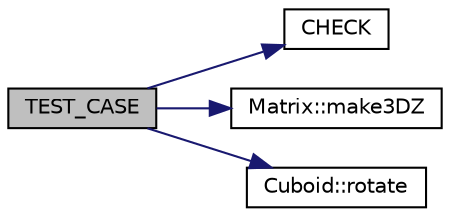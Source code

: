 digraph "TEST_CASE"
{
 // LATEX_PDF_SIZE
  edge [fontname="Helvetica",fontsize="10",labelfontname="Helvetica",labelfontsize="10"];
  node [fontname="Helvetica",fontsize="10",shape=record];
  rankdir="LR";
  Node1 [label="TEST_CASE",height=0.2,width=0.4,color="black", fillcolor="grey75", style="filled", fontcolor="black",tooltip=" "];
  Node1 -> Node2 [color="midnightblue",fontsize="10",style="solid",fontname="Helvetica"];
  Node2 [label="CHECK",height=0.2,width=0.4,color="black", fillcolor="white", style="filled",URL="$tests_2cuboid_8cpp.html#abb94f8a2dfc1af5358ea24ebda10d88c",tooltip=" "];
  Node1 -> Node3 [color="midnightblue",fontsize="10",style="solid",fontname="Helvetica"];
  Node3 [label="Matrix::make3DZ",height=0.2,width=0.4,color="black", fillcolor="white", style="filled",URL="$class_matrix.html#af5a2c629a4ded5bb85c56c0908188560",tooltip=" "];
  Node1 -> Node4 [color="midnightblue",fontsize="10",style="solid",fontname="Helvetica"];
  Node4 [label="Cuboid::rotate",height=0.2,width=0.4,color="black", fillcolor="white", style="filled",URL="$class_cuboid.html#a290fa693e437cde00d1dc1637ca2968f",tooltip=" "];
}
